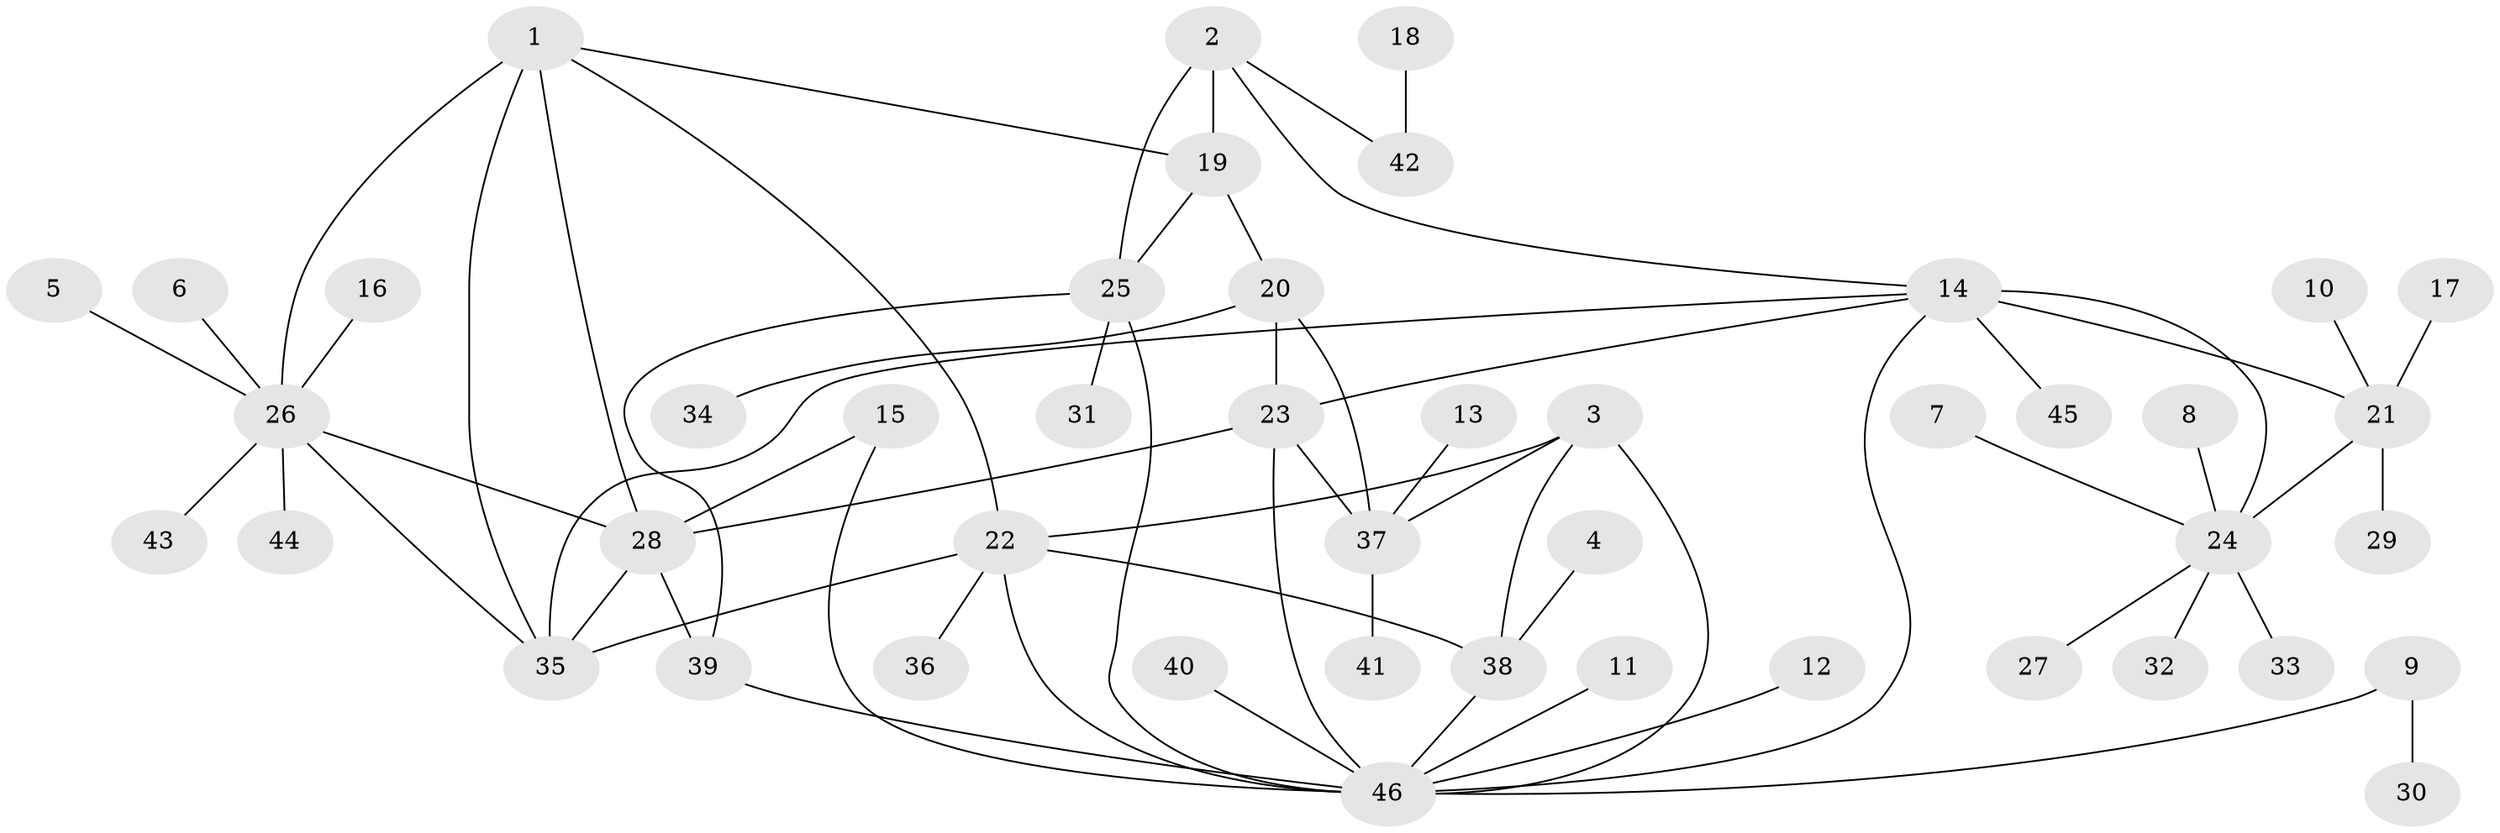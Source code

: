 // original degree distribution, {5: 0.021739130434782608, 7: 0.043478260869565216, 10: 0.021739130434782608, 9: 0.021739130434782608, 4: 0.05434782608695652, 6: 0.043478260869565216, 14: 0.010869565217391304, 8: 0.010869565217391304, 1: 0.5652173913043478, 2: 0.16304347826086957, 3: 0.043478260869565216}
// Generated by graph-tools (version 1.1) at 2025/02/03/09/25 03:02:51]
// undirected, 46 vertices, 65 edges
graph export_dot {
graph [start="1"]
  node [color=gray90,style=filled];
  1;
  2;
  3;
  4;
  5;
  6;
  7;
  8;
  9;
  10;
  11;
  12;
  13;
  14;
  15;
  16;
  17;
  18;
  19;
  20;
  21;
  22;
  23;
  24;
  25;
  26;
  27;
  28;
  29;
  30;
  31;
  32;
  33;
  34;
  35;
  36;
  37;
  38;
  39;
  40;
  41;
  42;
  43;
  44;
  45;
  46;
  1 -- 19 [weight=1.0];
  1 -- 22 [weight=1.0];
  1 -- 26 [weight=1.0];
  1 -- 28 [weight=1.0];
  1 -- 35 [weight=1.0];
  2 -- 14 [weight=1.0];
  2 -- 19 [weight=1.0];
  2 -- 25 [weight=2.0];
  2 -- 42 [weight=1.0];
  3 -- 22 [weight=1.0];
  3 -- 37 [weight=1.0];
  3 -- 38 [weight=1.0];
  3 -- 46 [weight=1.0];
  4 -- 38 [weight=1.0];
  5 -- 26 [weight=1.0];
  6 -- 26 [weight=1.0];
  7 -- 24 [weight=1.0];
  8 -- 24 [weight=1.0];
  9 -- 30 [weight=1.0];
  9 -- 46 [weight=1.0];
  10 -- 21 [weight=1.0];
  11 -- 46 [weight=1.0];
  12 -- 46 [weight=1.0];
  13 -- 37 [weight=1.0];
  14 -- 21 [weight=2.0];
  14 -- 23 [weight=1.0];
  14 -- 24 [weight=1.0];
  14 -- 35 [weight=1.0];
  14 -- 45 [weight=1.0];
  14 -- 46 [weight=1.0];
  15 -- 28 [weight=1.0];
  15 -- 46 [weight=1.0];
  16 -- 26 [weight=1.0];
  17 -- 21 [weight=1.0];
  18 -- 42 [weight=1.0];
  19 -- 20 [weight=1.0];
  19 -- 25 [weight=2.0];
  20 -- 23 [weight=2.0];
  20 -- 34 [weight=1.0];
  20 -- 37 [weight=2.0];
  21 -- 24 [weight=2.0];
  21 -- 29 [weight=1.0];
  22 -- 35 [weight=1.0];
  22 -- 36 [weight=1.0];
  22 -- 38 [weight=1.0];
  22 -- 46 [weight=1.0];
  23 -- 28 [weight=1.0];
  23 -- 37 [weight=1.0];
  23 -- 46 [weight=1.0];
  24 -- 27 [weight=1.0];
  24 -- 32 [weight=1.0];
  24 -- 33 [weight=1.0];
  25 -- 31 [weight=1.0];
  25 -- 39 [weight=1.0];
  25 -- 46 [weight=1.0];
  26 -- 28 [weight=1.0];
  26 -- 35 [weight=1.0];
  26 -- 43 [weight=1.0];
  26 -- 44 [weight=1.0];
  28 -- 35 [weight=1.0];
  28 -- 39 [weight=2.0];
  37 -- 41 [weight=1.0];
  38 -- 46 [weight=1.0];
  39 -- 46 [weight=1.0];
  40 -- 46 [weight=1.0];
}
